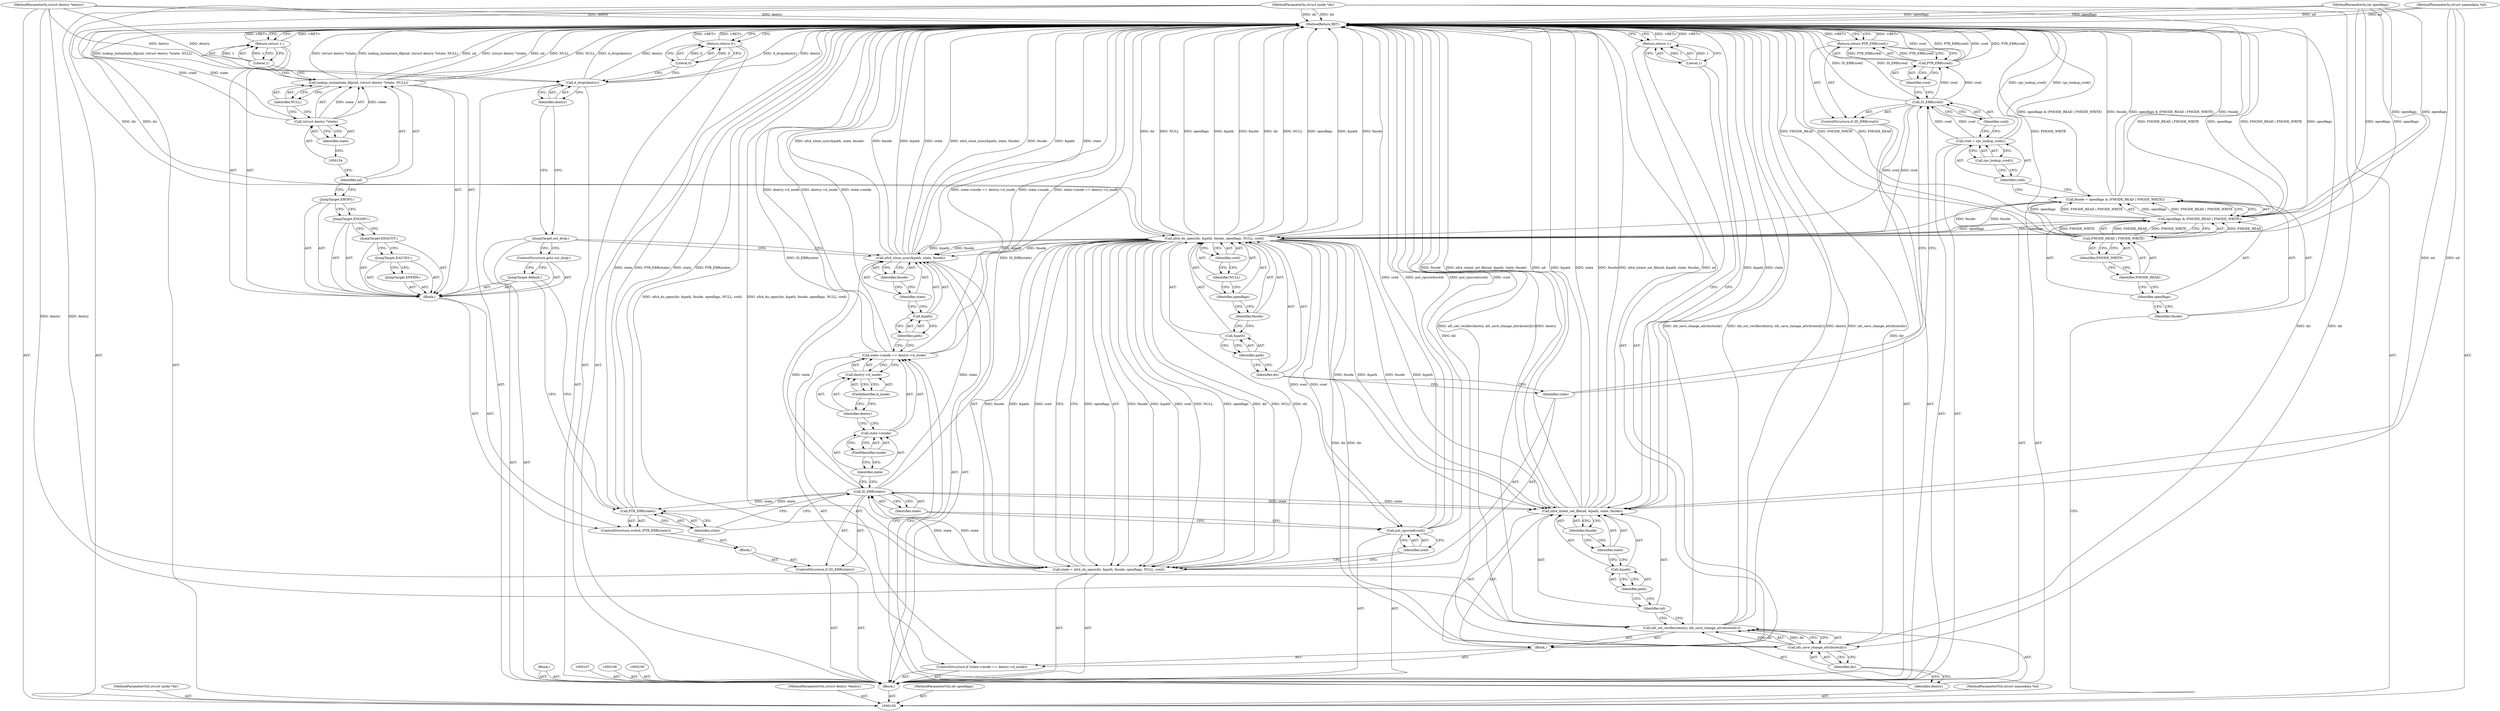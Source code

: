 digraph "0_linux_dc0b027dfadfcb8a5504f7d8052754bf8d501ab9_16" {
"1000192" [label="(MethodReturn,RET)"];
"1000101" [label="(MethodParameterIn,struct inode *dir)"];
"1000293" [label="(MethodParameterOut,struct inode *dir)"];
"1000102" [label="(MethodParameterIn,struct dentry *dentry)"];
"1000294" [label="(MethodParameterOut,struct dentry *dentry)"];
"1000103" [label="(MethodParameterIn,int openflags)"];
"1000295" [label="(MethodParameterOut,int openflags)"];
"1000104" [label="(MethodParameterIn,struct nameidata *nd)"];
"1000296" [label="(MethodParameterOut,struct nameidata *nd)"];
"1000117" [label="(Call,cred = rpc_lookup_cred())"];
"1000118" [label="(Identifier,cred)"];
"1000119" [label="(Call,rpc_lookup_cred())"];
"1000122" [label="(Identifier,cred)"];
"1000120" [label="(ControlStructure,if (IS_ERR(cred)))"];
"1000121" [label="(Call,IS_ERR(cred))"];
"1000124" [label="(Call,PTR_ERR(cred))"];
"1000125" [label="(Identifier,cred)"];
"1000123" [label="(Return,return PTR_ERR(cred);)"];
"1000126" [label="(Call,state = nfs4_do_open(dir, &path, fmode, openflags, NULL, cred))"];
"1000127" [label="(Identifier,state)"];
"1000129" [label="(Identifier,dir)"];
"1000130" [label="(Call,&path)"];
"1000131" [label="(Identifier,path)"];
"1000132" [label="(Identifier,fmode)"];
"1000133" [label="(Identifier,openflags)"];
"1000134" [label="(Identifier,NULL)"];
"1000135" [label="(Identifier,cred)"];
"1000128" [label="(Call,nfs4_do_open(dir, &path, fmode, openflags, NULL, cred))"];
"1000137" [label="(Identifier,cred)"];
"1000136" [label="(Call,put_rpccred(cred))"];
"1000140" [label="(Identifier,state)"];
"1000138" [label="(ControlStructure,if (IS_ERR(state)))"];
"1000141" [label="(Block,)"];
"1000139" [label="(Call,IS_ERR(state))"];
"1000143" [label="(Call,PTR_ERR(state))"];
"1000144" [label="(Identifier,state)"];
"1000145" [label="(Block,)"];
"1000142" [label="(ControlStructure,switch (PTR_ERR(state)))"];
"1000146" [label="(JumpTarget,EPERM:)"];
"1000147" [label="(JumpTarget,EACCES:)"];
"1000105" [label="(Block,)"];
"1000148" [label="(JumpTarget,EDQUOT:)"];
"1000149" [label="(JumpTarget,ENOSPC:)"];
"1000150" [label="(JumpTarget,EROFS:)"];
"1000152" [label="(Identifier,nd)"];
"1000153" [label="(Call,(struct dentry *)state)"];
"1000151" [label="(Call,lookup_instantiate_filp(nd, (struct dentry *)state, NULL))"];
"1000155" [label="(Identifier,state)"];
"1000156" [label="(Identifier,NULL)"];
"1000158" [label="(Literal,1)"];
"1000157" [label="(Return,return 1;)"];
"1000159" [label="(JumpTarget,default:)"];
"1000160" [label="(ControlStructure,goto out_drop;)"];
"1000165" [label="(FieldIdentifier,inode)"];
"1000161" [label="(ControlStructure,if (state->inode == dentry->d_inode))"];
"1000166" [label="(Call,dentry->d_inode)"];
"1000167" [label="(Identifier,dentry)"];
"1000168" [label="(FieldIdentifier,d_inode)"];
"1000169" [label="(Block,)"];
"1000162" [label="(Call,state->inode == dentry->d_inode)"];
"1000163" [label="(Call,state->inode)"];
"1000164" [label="(Identifier,state)"];
"1000106" [label="(Block,)"];
"1000171" [label="(Identifier,dentry)"];
"1000172" [label="(Call,nfs_save_change_attribute(dir))"];
"1000170" [label="(Call,nfs_set_verifier(dentry, nfs_save_change_attribute(dir)))"];
"1000173" [label="(Identifier,dir)"];
"1000174" [label="(Call,nfs4_intent_set_file(nd, &path, state, fmode))"];
"1000175" [label="(Identifier,nd)"];
"1000176" [label="(Call,&path)"];
"1000177" [label="(Identifier,path)"];
"1000178" [label="(Identifier,state)"];
"1000179" [label="(Identifier,fmode)"];
"1000181" [label="(Literal,1)"];
"1000180" [label="(Return,return 1;)"];
"1000182" [label="(Call,nfs4_close_sync(&path, state, fmode))"];
"1000183" [label="(Call,&path)"];
"1000184" [label="(Identifier,path)"];
"1000185" [label="(Identifier,state)"];
"1000186" [label="(Identifier,fmode)"];
"1000187" [label="(JumpTarget,out_drop:)"];
"1000188" [label="(Call,d_drop(dentry))"];
"1000189" [label="(Identifier,dentry)"];
"1000190" [label="(Return,return 0;)"];
"1000191" [label="(Literal,0)"];
"1000112" [label="(Call,openflags & (FMODE_READ | FMODE_WRITE))"];
"1000113" [label="(Identifier,openflags)"];
"1000114" [label="(Call,FMODE_READ | FMODE_WRITE)"];
"1000115" [label="(Identifier,FMODE_READ)"];
"1000116" [label="(Identifier,FMODE_WRITE)"];
"1000110" [label="(Call,fmode = openflags & (FMODE_READ | FMODE_WRITE))"];
"1000111" [label="(Identifier,fmode)"];
"1000192" -> "1000100"  [label="AST: "];
"1000192" -> "1000123"  [label="CFG: "];
"1000192" -> "1000157"  [label="CFG: "];
"1000192" -> "1000180"  [label="CFG: "];
"1000192" -> "1000190"  [label="CFG: "];
"1000170" -> "1000192"  [label="DDG: nfs_save_change_attribute(dir)"];
"1000170" -> "1000192"  [label="DDG: nfs_set_verifier(dentry, nfs_save_change_attribute(dir))"];
"1000170" -> "1000192"  [label="DDG: dentry"];
"1000124" -> "1000192"  [label="DDG: cred"];
"1000124" -> "1000192"  [label="DDG: PTR_ERR(cred)"];
"1000182" -> "1000192"  [label="DDG: state"];
"1000182" -> "1000192"  [label="DDG: nfs4_close_sync(&path, state, fmode)"];
"1000182" -> "1000192"  [label="DDG: fmode"];
"1000182" -> "1000192"  [label="DDG: &path"];
"1000151" -> "1000192"  [label="DDG: lookup_instantiate_filp(nd, (struct dentry *)state, NULL)"];
"1000151" -> "1000192"  [label="DDG: (struct dentry *)state"];
"1000151" -> "1000192"  [label="DDG: nd"];
"1000151" -> "1000192"  [label="DDG: NULL"];
"1000174" -> "1000192"  [label="DDG: &path"];
"1000174" -> "1000192"  [label="DDG: state"];
"1000174" -> "1000192"  [label="DDG: fmode"];
"1000174" -> "1000192"  [label="DDG: nfs4_intent_set_file(nd, &path, state, fmode)"];
"1000174" -> "1000192"  [label="DDG: nd"];
"1000117" -> "1000192"  [label="DDG: rpc_lookup_cred()"];
"1000188" -> "1000192"  [label="DDG: d_drop(dentry)"];
"1000188" -> "1000192"  [label="DDG: dentry"];
"1000128" -> "1000192"  [label="DDG: &path"];
"1000128" -> "1000192"  [label="DDG: fmode"];
"1000128" -> "1000192"  [label="DDG: dir"];
"1000128" -> "1000192"  [label="DDG: NULL"];
"1000128" -> "1000192"  [label="DDG: openflags"];
"1000104" -> "1000192"  [label="DDG: nd"];
"1000112" -> "1000192"  [label="DDG: FMODE_READ | FMODE_WRITE"];
"1000112" -> "1000192"  [label="DDG: openflags"];
"1000139" -> "1000192"  [label="DDG: IS_ERR(state)"];
"1000162" -> "1000192"  [label="DDG: dentry->d_inode"];
"1000162" -> "1000192"  [label="DDG: state->inode"];
"1000162" -> "1000192"  [label="DDG: state->inode == dentry->d_inode"];
"1000153" -> "1000192"  [label="DDG: state"];
"1000103" -> "1000192"  [label="DDG: openflags"];
"1000143" -> "1000192"  [label="DDG: state"];
"1000143" -> "1000192"  [label="DDG: PTR_ERR(state)"];
"1000114" -> "1000192"  [label="DDG: FMODE_READ"];
"1000114" -> "1000192"  [label="DDG: FMODE_WRITE"];
"1000121" -> "1000192"  [label="DDG: IS_ERR(cred)"];
"1000102" -> "1000192"  [label="DDG: dentry"];
"1000110" -> "1000192"  [label="DDG: openflags & (FMODE_READ | FMODE_WRITE)"];
"1000110" -> "1000192"  [label="DDG: fmode"];
"1000101" -> "1000192"  [label="DDG: dir"];
"1000172" -> "1000192"  [label="DDG: dir"];
"1000136" -> "1000192"  [label="DDG: put_rpccred(cred)"];
"1000136" -> "1000192"  [label="DDG: cred"];
"1000126" -> "1000192"  [label="DDG: nfs4_do_open(dir, &path, fmode, openflags, NULL, cred)"];
"1000157" -> "1000192"  [label="DDG: <RET>"];
"1000180" -> "1000192"  [label="DDG: <RET>"];
"1000190" -> "1000192"  [label="DDG: <RET>"];
"1000123" -> "1000192"  [label="DDG: <RET>"];
"1000101" -> "1000100"  [label="AST: "];
"1000101" -> "1000192"  [label="DDG: dir"];
"1000101" -> "1000128"  [label="DDG: dir"];
"1000101" -> "1000172"  [label="DDG: dir"];
"1000293" -> "1000100"  [label="AST: "];
"1000102" -> "1000100"  [label="AST: "];
"1000102" -> "1000192"  [label="DDG: dentry"];
"1000102" -> "1000170"  [label="DDG: dentry"];
"1000102" -> "1000188"  [label="DDG: dentry"];
"1000294" -> "1000100"  [label="AST: "];
"1000103" -> "1000100"  [label="AST: "];
"1000103" -> "1000192"  [label="DDG: openflags"];
"1000103" -> "1000112"  [label="DDG: openflags"];
"1000103" -> "1000128"  [label="DDG: openflags"];
"1000295" -> "1000100"  [label="AST: "];
"1000104" -> "1000100"  [label="AST: "];
"1000104" -> "1000192"  [label="DDG: nd"];
"1000104" -> "1000174"  [label="DDG: nd"];
"1000296" -> "1000100"  [label="AST: "];
"1000117" -> "1000105"  [label="AST: "];
"1000117" -> "1000119"  [label="CFG: "];
"1000118" -> "1000117"  [label="AST: "];
"1000119" -> "1000117"  [label="AST: "];
"1000122" -> "1000117"  [label="CFG: "];
"1000117" -> "1000192"  [label="DDG: rpc_lookup_cred()"];
"1000117" -> "1000121"  [label="DDG: cred"];
"1000118" -> "1000117"  [label="AST: "];
"1000118" -> "1000110"  [label="CFG: "];
"1000119" -> "1000118"  [label="CFG: "];
"1000119" -> "1000117"  [label="AST: "];
"1000119" -> "1000118"  [label="CFG: "];
"1000117" -> "1000119"  [label="CFG: "];
"1000122" -> "1000121"  [label="AST: "];
"1000122" -> "1000117"  [label="CFG: "];
"1000121" -> "1000122"  [label="CFG: "];
"1000120" -> "1000105"  [label="AST: "];
"1000121" -> "1000120"  [label="AST: "];
"1000123" -> "1000120"  [label="AST: "];
"1000121" -> "1000120"  [label="AST: "];
"1000121" -> "1000122"  [label="CFG: "];
"1000122" -> "1000121"  [label="AST: "];
"1000125" -> "1000121"  [label="CFG: "];
"1000127" -> "1000121"  [label="CFG: "];
"1000121" -> "1000192"  [label="DDG: IS_ERR(cred)"];
"1000117" -> "1000121"  [label="DDG: cred"];
"1000121" -> "1000124"  [label="DDG: cred"];
"1000121" -> "1000128"  [label="DDG: cred"];
"1000124" -> "1000123"  [label="AST: "];
"1000124" -> "1000125"  [label="CFG: "];
"1000125" -> "1000124"  [label="AST: "];
"1000123" -> "1000124"  [label="CFG: "];
"1000124" -> "1000192"  [label="DDG: cred"];
"1000124" -> "1000192"  [label="DDG: PTR_ERR(cred)"];
"1000124" -> "1000123"  [label="DDG: PTR_ERR(cred)"];
"1000121" -> "1000124"  [label="DDG: cred"];
"1000125" -> "1000124"  [label="AST: "];
"1000125" -> "1000121"  [label="CFG: "];
"1000124" -> "1000125"  [label="CFG: "];
"1000123" -> "1000120"  [label="AST: "];
"1000123" -> "1000124"  [label="CFG: "];
"1000124" -> "1000123"  [label="AST: "];
"1000192" -> "1000123"  [label="CFG: "];
"1000123" -> "1000192"  [label="DDG: <RET>"];
"1000124" -> "1000123"  [label="DDG: PTR_ERR(cred)"];
"1000126" -> "1000105"  [label="AST: "];
"1000126" -> "1000128"  [label="CFG: "];
"1000127" -> "1000126"  [label="AST: "];
"1000128" -> "1000126"  [label="AST: "];
"1000137" -> "1000126"  [label="CFG: "];
"1000126" -> "1000192"  [label="DDG: nfs4_do_open(dir, &path, fmode, openflags, NULL, cred)"];
"1000128" -> "1000126"  [label="DDG: fmode"];
"1000128" -> "1000126"  [label="DDG: &path"];
"1000128" -> "1000126"  [label="DDG: cred"];
"1000128" -> "1000126"  [label="DDG: NULL"];
"1000128" -> "1000126"  [label="DDG: openflags"];
"1000128" -> "1000126"  [label="DDG: dir"];
"1000126" -> "1000139"  [label="DDG: state"];
"1000127" -> "1000126"  [label="AST: "];
"1000127" -> "1000121"  [label="CFG: "];
"1000129" -> "1000127"  [label="CFG: "];
"1000129" -> "1000128"  [label="AST: "];
"1000129" -> "1000127"  [label="CFG: "];
"1000131" -> "1000129"  [label="CFG: "];
"1000130" -> "1000128"  [label="AST: "];
"1000130" -> "1000131"  [label="CFG: "];
"1000131" -> "1000130"  [label="AST: "];
"1000132" -> "1000130"  [label="CFG: "];
"1000131" -> "1000130"  [label="AST: "];
"1000131" -> "1000129"  [label="CFG: "];
"1000130" -> "1000131"  [label="CFG: "];
"1000132" -> "1000128"  [label="AST: "];
"1000132" -> "1000130"  [label="CFG: "];
"1000133" -> "1000132"  [label="CFG: "];
"1000133" -> "1000128"  [label="AST: "];
"1000133" -> "1000132"  [label="CFG: "];
"1000134" -> "1000133"  [label="CFG: "];
"1000134" -> "1000128"  [label="AST: "];
"1000134" -> "1000133"  [label="CFG: "];
"1000135" -> "1000134"  [label="CFG: "];
"1000135" -> "1000128"  [label="AST: "];
"1000135" -> "1000134"  [label="CFG: "];
"1000128" -> "1000135"  [label="CFG: "];
"1000128" -> "1000126"  [label="AST: "];
"1000128" -> "1000135"  [label="CFG: "];
"1000129" -> "1000128"  [label="AST: "];
"1000130" -> "1000128"  [label="AST: "];
"1000132" -> "1000128"  [label="AST: "];
"1000133" -> "1000128"  [label="AST: "];
"1000134" -> "1000128"  [label="AST: "];
"1000135" -> "1000128"  [label="AST: "];
"1000126" -> "1000128"  [label="CFG: "];
"1000128" -> "1000192"  [label="DDG: &path"];
"1000128" -> "1000192"  [label="DDG: fmode"];
"1000128" -> "1000192"  [label="DDG: dir"];
"1000128" -> "1000192"  [label="DDG: NULL"];
"1000128" -> "1000192"  [label="DDG: openflags"];
"1000128" -> "1000126"  [label="DDG: fmode"];
"1000128" -> "1000126"  [label="DDG: &path"];
"1000128" -> "1000126"  [label="DDG: cred"];
"1000128" -> "1000126"  [label="DDG: NULL"];
"1000128" -> "1000126"  [label="DDG: openflags"];
"1000128" -> "1000126"  [label="DDG: dir"];
"1000101" -> "1000128"  [label="DDG: dir"];
"1000110" -> "1000128"  [label="DDG: fmode"];
"1000112" -> "1000128"  [label="DDG: openflags"];
"1000103" -> "1000128"  [label="DDG: openflags"];
"1000121" -> "1000128"  [label="DDG: cred"];
"1000128" -> "1000136"  [label="DDG: cred"];
"1000128" -> "1000172"  [label="DDG: dir"];
"1000128" -> "1000174"  [label="DDG: &path"];
"1000128" -> "1000174"  [label="DDG: fmode"];
"1000128" -> "1000182"  [label="DDG: &path"];
"1000128" -> "1000182"  [label="DDG: fmode"];
"1000137" -> "1000136"  [label="AST: "];
"1000137" -> "1000126"  [label="CFG: "];
"1000136" -> "1000137"  [label="CFG: "];
"1000136" -> "1000105"  [label="AST: "];
"1000136" -> "1000137"  [label="CFG: "];
"1000137" -> "1000136"  [label="AST: "];
"1000140" -> "1000136"  [label="CFG: "];
"1000136" -> "1000192"  [label="DDG: put_rpccred(cred)"];
"1000136" -> "1000192"  [label="DDG: cred"];
"1000128" -> "1000136"  [label="DDG: cred"];
"1000140" -> "1000139"  [label="AST: "];
"1000140" -> "1000136"  [label="CFG: "];
"1000139" -> "1000140"  [label="CFG: "];
"1000138" -> "1000105"  [label="AST: "];
"1000139" -> "1000138"  [label="AST: "];
"1000141" -> "1000138"  [label="AST: "];
"1000141" -> "1000138"  [label="AST: "];
"1000142" -> "1000141"  [label="AST: "];
"1000139" -> "1000138"  [label="AST: "];
"1000139" -> "1000140"  [label="CFG: "];
"1000140" -> "1000139"  [label="AST: "];
"1000144" -> "1000139"  [label="CFG: "];
"1000164" -> "1000139"  [label="CFG: "];
"1000139" -> "1000192"  [label="DDG: IS_ERR(state)"];
"1000126" -> "1000139"  [label="DDG: state"];
"1000139" -> "1000143"  [label="DDG: state"];
"1000139" -> "1000174"  [label="DDG: state"];
"1000139" -> "1000182"  [label="DDG: state"];
"1000143" -> "1000142"  [label="AST: "];
"1000143" -> "1000144"  [label="CFG: "];
"1000144" -> "1000143"  [label="AST: "];
"1000159" -> "1000143"  [label="CFG: "];
"1000143" -> "1000192"  [label="DDG: state"];
"1000143" -> "1000192"  [label="DDG: PTR_ERR(state)"];
"1000139" -> "1000143"  [label="DDG: state"];
"1000144" -> "1000143"  [label="AST: "];
"1000144" -> "1000139"  [label="CFG: "];
"1000143" -> "1000144"  [label="CFG: "];
"1000145" -> "1000142"  [label="AST: "];
"1000146" -> "1000145"  [label="AST: "];
"1000147" -> "1000145"  [label="AST: "];
"1000148" -> "1000145"  [label="AST: "];
"1000149" -> "1000145"  [label="AST: "];
"1000150" -> "1000145"  [label="AST: "];
"1000151" -> "1000145"  [label="AST: "];
"1000157" -> "1000145"  [label="AST: "];
"1000159" -> "1000145"  [label="AST: "];
"1000160" -> "1000145"  [label="AST: "];
"1000142" -> "1000141"  [label="AST: "];
"1000143" -> "1000142"  [label="AST: "];
"1000145" -> "1000142"  [label="AST: "];
"1000146" -> "1000145"  [label="AST: "];
"1000147" -> "1000146"  [label="CFG: "];
"1000147" -> "1000145"  [label="AST: "];
"1000147" -> "1000146"  [label="CFG: "];
"1000148" -> "1000147"  [label="CFG: "];
"1000105" -> "1000100"  [label="AST: "];
"1000106" -> "1000105"  [label="AST: "];
"1000107" -> "1000105"  [label="AST: "];
"1000108" -> "1000105"  [label="AST: "];
"1000109" -> "1000105"  [label="AST: "];
"1000110" -> "1000105"  [label="AST: "];
"1000117" -> "1000105"  [label="AST: "];
"1000120" -> "1000105"  [label="AST: "];
"1000126" -> "1000105"  [label="AST: "];
"1000136" -> "1000105"  [label="AST: "];
"1000138" -> "1000105"  [label="AST: "];
"1000161" -> "1000105"  [label="AST: "];
"1000182" -> "1000105"  [label="AST: "];
"1000187" -> "1000105"  [label="AST: "];
"1000188" -> "1000105"  [label="AST: "];
"1000190" -> "1000105"  [label="AST: "];
"1000148" -> "1000145"  [label="AST: "];
"1000148" -> "1000147"  [label="CFG: "];
"1000149" -> "1000148"  [label="CFG: "];
"1000149" -> "1000145"  [label="AST: "];
"1000149" -> "1000148"  [label="CFG: "];
"1000150" -> "1000149"  [label="CFG: "];
"1000150" -> "1000145"  [label="AST: "];
"1000150" -> "1000149"  [label="CFG: "];
"1000152" -> "1000150"  [label="CFG: "];
"1000152" -> "1000151"  [label="AST: "];
"1000152" -> "1000150"  [label="CFG: "];
"1000154" -> "1000152"  [label="CFG: "];
"1000153" -> "1000151"  [label="AST: "];
"1000153" -> "1000155"  [label="CFG: "];
"1000154" -> "1000153"  [label="AST: "];
"1000155" -> "1000153"  [label="AST: "];
"1000156" -> "1000153"  [label="CFG: "];
"1000153" -> "1000192"  [label="DDG: state"];
"1000153" -> "1000151"  [label="DDG: state"];
"1000151" -> "1000145"  [label="AST: "];
"1000151" -> "1000156"  [label="CFG: "];
"1000152" -> "1000151"  [label="AST: "];
"1000153" -> "1000151"  [label="AST: "];
"1000156" -> "1000151"  [label="AST: "];
"1000158" -> "1000151"  [label="CFG: "];
"1000151" -> "1000192"  [label="DDG: lookup_instantiate_filp(nd, (struct dentry *)state, NULL)"];
"1000151" -> "1000192"  [label="DDG: (struct dentry *)state"];
"1000151" -> "1000192"  [label="DDG: nd"];
"1000151" -> "1000192"  [label="DDG: NULL"];
"1000153" -> "1000151"  [label="DDG: state"];
"1000155" -> "1000153"  [label="AST: "];
"1000155" -> "1000154"  [label="CFG: "];
"1000153" -> "1000155"  [label="CFG: "];
"1000156" -> "1000151"  [label="AST: "];
"1000156" -> "1000153"  [label="CFG: "];
"1000151" -> "1000156"  [label="CFG: "];
"1000158" -> "1000157"  [label="AST: "];
"1000158" -> "1000151"  [label="CFG: "];
"1000157" -> "1000158"  [label="CFG: "];
"1000158" -> "1000157"  [label="DDG: 1"];
"1000157" -> "1000145"  [label="AST: "];
"1000157" -> "1000158"  [label="CFG: "];
"1000158" -> "1000157"  [label="AST: "];
"1000192" -> "1000157"  [label="CFG: "];
"1000157" -> "1000192"  [label="DDG: <RET>"];
"1000158" -> "1000157"  [label="DDG: 1"];
"1000159" -> "1000145"  [label="AST: "];
"1000159" -> "1000143"  [label="CFG: "];
"1000160" -> "1000159"  [label="CFG: "];
"1000160" -> "1000145"  [label="AST: "];
"1000160" -> "1000159"  [label="CFG: "];
"1000187" -> "1000160"  [label="CFG: "];
"1000165" -> "1000163"  [label="AST: "];
"1000165" -> "1000164"  [label="CFG: "];
"1000163" -> "1000165"  [label="CFG: "];
"1000161" -> "1000105"  [label="AST: "];
"1000162" -> "1000161"  [label="AST: "];
"1000169" -> "1000161"  [label="AST: "];
"1000166" -> "1000162"  [label="AST: "];
"1000166" -> "1000168"  [label="CFG: "];
"1000167" -> "1000166"  [label="AST: "];
"1000168" -> "1000166"  [label="AST: "];
"1000162" -> "1000166"  [label="CFG: "];
"1000167" -> "1000166"  [label="AST: "];
"1000167" -> "1000163"  [label="CFG: "];
"1000168" -> "1000167"  [label="CFG: "];
"1000168" -> "1000166"  [label="AST: "];
"1000168" -> "1000167"  [label="CFG: "];
"1000166" -> "1000168"  [label="CFG: "];
"1000169" -> "1000161"  [label="AST: "];
"1000170" -> "1000169"  [label="AST: "];
"1000174" -> "1000169"  [label="AST: "];
"1000180" -> "1000169"  [label="AST: "];
"1000162" -> "1000161"  [label="AST: "];
"1000162" -> "1000166"  [label="CFG: "];
"1000163" -> "1000162"  [label="AST: "];
"1000166" -> "1000162"  [label="AST: "];
"1000171" -> "1000162"  [label="CFG: "];
"1000184" -> "1000162"  [label="CFG: "];
"1000162" -> "1000192"  [label="DDG: dentry->d_inode"];
"1000162" -> "1000192"  [label="DDG: state->inode"];
"1000162" -> "1000192"  [label="DDG: state->inode == dentry->d_inode"];
"1000163" -> "1000162"  [label="AST: "];
"1000163" -> "1000165"  [label="CFG: "];
"1000164" -> "1000163"  [label="AST: "];
"1000165" -> "1000163"  [label="AST: "];
"1000167" -> "1000163"  [label="CFG: "];
"1000164" -> "1000163"  [label="AST: "];
"1000164" -> "1000139"  [label="CFG: "];
"1000165" -> "1000164"  [label="CFG: "];
"1000106" -> "1000105"  [label="AST: "];
"1000171" -> "1000170"  [label="AST: "];
"1000171" -> "1000162"  [label="CFG: "];
"1000173" -> "1000171"  [label="CFG: "];
"1000172" -> "1000170"  [label="AST: "];
"1000172" -> "1000173"  [label="CFG: "];
"1000173" -> "1000172"  [label="AST: "];
"1000170" -> "1000172"  [label="CFG: "];
"1000172" -> "1000192"  [label="DDG: dir"];
"1000172" -> "1000170"  [label="DDG: dir"];
"1000128" -> "1000172"  [label="DDG: dir"];
"1000101" -> "1000172"  [label="DDG: dir"];
"1000170" -> "1000169"  [label="AST: "];
"1000170" -> "1000172"  [label="CFG: "];
"1000171" -> "1000170"  [label="AST: "];
"1000172" -> "1000170"  [label="AST: "];
"1000175" -> "1000170"  [label="CFG: "];
"1000170" -> "1000192"  [label="DDG: nfs_save_change_attribute(dir)"];
"1000170" -> "1000192"  [label="DDG: nfs_set_verifier(dentry, nfs_save_change_attribute(dir))"];
"1000170" -> "1000192"  [label="DDG: dentry"];
"1000102" -> "1000170"  [label="DDG: dentry"];
"1000172" -> "1000170"  [label="DDG: dir"];
"1000173" -> "1000172"  [label="AST: "];
"1000173" -> "1000171"  [label="CFG: "];
"1000172" -> "1000173"  [label="CFG: "];
"1000174" -> "1000169"  [label="AST: "];
"1000174" -> "1000179"  [label="CFG: "];
"1000175" -> "1000174"  [label="AST: "];
"1000176" -> "1000174"  [label="AST: "];
"1000178" -> "1000174"  [label="AST: "];
"1000179" -> "1000174"  [label="AST: "];
"1000181" -> "1000174"  [label="CFG: "];
"1000174" -> "1000192"  [label="DDG: &path"];
"1000174" -> "1000192"  [label="DDG: state"];
"1000174" -> "1000192"  [label="DDG: fmode"];
"1000174" -> "1000192"  [label="DDG: nfs4_intent_set_file(nd, &path, state, fmode)"];
"1000174" -> "1000192"  [label="DDG: nd"];
"1000104" -> "1000174"  [label="DDG: nd"];
"1000128" -> "1000174"  [label="DDG: &path"];
"1000128" -> "1000174"  [label="DDG: fmode"];
"1000139" -> "1000174"  [label="DDG: state"];
"1000175" -> "1000174"  [label="AST: "];
"1000175" -> "1000170"  [label="CFG: "];
"1000177" -> "1000175"  [label="CFG: "];
"1000176" -> "1000174"  [label="AST: "];
"1000176" -> "1000177"  [label="CFG: "];
"1000177" -> "1000176"  [label="AST: "];
"1000178" -> "1000176"  [label="CFG: "];
"1000177" -> "1000176"  [label="AST: "];
"1000177" -> "1000175"  [label="CFG: "];
"1000176" -> "1000177"  [label="CFG: "];
"1000178" -> "1000174"  [label="AST: "];
"1000178" -> "1000176"  [label="CFG: "];
"1000179" -> "1000178"  [label="CFG: "];
"1000179" -> "1000174"  [label="AST: "];
"1000179" -> "1000178"  [label="CFG: "];
"1000174" -> "1000179"  [label="CFG: "];
"1000181" -> "1000180"  [label="AST: "];
"1000181" -> "1000174"  [label="CFG: "];
"1000180" -> "1000181"  [label="CFG: "];
"1000181" -> "1000180"  [label="DDG: 1"];
"1000180" -> "1000169"  [label="AST: "];
"1000180" -> "1000181"  [label="CFG: "];
"1000181" -> "1000180"  [label="AST: "];
"1000192" -> "1000180"  [label="CFG: "];
"1000180" -> "1000192"  [label="DDG: <RET>"];
"1000181" -> "1000180"  [label="DDG: 1"];
"1000182" -> "1000105"  [label="AST: "];
"1000182" -> "1000186"  [label="CFG: "];
"1000183" -> "1000182"  [label="AST: "];
"1000185" -> "1000182"  [label="AST: "];
"1000186" -> "1000182"  [label="AST: "];
"1000187" -> "1000182"  [label="CFG: "];
"1000182" -> "1000192"  [label="DDG: state"];
"1000182" -> "1000192"  [label="DDG: nfs4_close_sync(&path, state, fmode)"];
"1000182" -> "1000192"  [label="DDG: fmode"];
"1000182" -> "1000192"  [label="DDG: &path"];
"1000128" -> "1000182"  [label="DDG: &path"];
"1000128" -> "1000182"  [label="DDG: fmode"];
"1000139" -> "1000182"  [label="DDG: state"];
"1000183" -> "1000182"  [label="AST: "];
"1000183" -> "1000184"  [label="CFG: "];
"1000184" -> "1000183"  [label="AST: "];
"1000185" -> "1000183"  [label="CFG: "];
"1000184" -> "1000183"  [label="AST: "];
"1000184" -> "1000162"  [label="CFG: "];
"1000183" -> "1000184"  [label="CFG: "];
"1000185" -> "1000182"  [label="AST: "];
"1000185" -> "1000183"  [label="CFG: "];
"1000186" -> "1000185"  [label="CFG: "];
"1000186" -> "1000182"  [label="AST: "];
"1000186" -> "1000185"  [label="CFG: "];
"1000182" -> "1000186"  [label="CFG: "];
"1000187" -> "1000105"  [label="AST: "];
"1000187" -> "1000182"  [label="CFG: "];
"1000187" -> "1000160"  [label="CFG: "];
"1000189" -> "1000187"  [label="CFG: "];
"1000188" -> "1000105"  [label="AST: "];
"1000188" -> "1000189"  [label="CFG: "];
"1000189" -> "1000188"  [label="AST: "];
"1000191" -> "1000188"  [label="CFG: "];
"1000188" -> "1000192"  [label="DDG: d_drop(dentry)"];
"1000188" -> "1000192"  [label="DDG: dentry"];
"1000102" -> "1000188"  [label="DDG: dentry"];
"1000189" -> "1000188"  [label="AST: "];
"1000189" -> "1000187"  [label="CFG: "];
"1000188" -> "1000189"  [label="CFG: "];
"1000190" -> "1000105"  [label="AST: "];
"1000190" -> "1000191"  [label="CFG: "];
"1000191" -> "1000190"  [label="AST: "];
"1000192" -> "1000190"  [label="CFG: "];
"1000190" -> "1000192"  [label="DDG: <RET>"];
"1000191" -> "1000190"  [label="DDG: 0"];
"1000191" -> "1000190"  [label="AST: "];
"1000191" -> "1000188"  [label="CFG: "];
"1000190" -> "1000191"  [label="CFG: "];
"1000191" -> "1000190"  [label="DDG: 0"];
"1000112" -> "1000110"  [label="AST: "];
"1000112" -> "1000114"  [label="CFG: "];
"1000113" -> "1000112"  [label="AST: "];
"1000114" -> "1000112"  [label="AST: "];
"1000110" -> "1000112"  [label="CFG: "];
"1000112" -> "1000192"  [label="DDG: FMODE_READ | FMODE_WRITE"];
"1000112" -> "1000192"  [label="DDG: openflags"];
"1000112" -> "1000110"  [label="DDG: openflags"];
"1000112" -> "1000110"  [label="DDG: FMODE_READ | FMODE_WRITE"];
"1000103" -> "1000112"  [label="DDG: openflags"];
"1000114" -> "1000112"  [label="DDG: FMODE_READ"];
"1000114" -> "1000112"  [label="DDG: FMODE_WRITE"];
"1000112" -> "1000128"  [label="DDG: openflags"];
"1000113" -> "1000112"  [label="AST: "];
"1000113" -> "1000111"  [label="CFG: "];
"1000115" -> "1000113"  [label="CFG: "];
"1000114" -> "1000112"  [label="AST: "];
"1000114" -> "1000116"  [label="CFG: "];
"1000115" -> "1000114"  [label="AST: "];
"1000116" -> "1000114"  [label="AST: "];
"1000112" -> "1000114"  [label="CFG: "];
"1000114" -> "1000192"  [label="DDG: FMODE_READ"];
"1000114" -> "1000192"  [label="DDG: FMODE_WRITE"];
"1000114" -> "1000112"  [label="DDG: FMODE_READ"];
"1000114" -> "1000112"  [label="DDG: FMODE_WRITE"];
"1000115" -> "1000114"  [label="AST: "];
"1000115" -> "1000113"  [label="CFG: "];
"1000116" -> "1000115"  [label="CFG: "];
"1000116" -> "1000114"  [label="AST: "];
"1000116" -> "1000115"  [label="CFG: "];
"1000114" -> "1000116"  [label="CFG: "];
"1000110" -> "1000105"  [label="AST: "];
"1000110" -> "1000112"  [label="CFG: "];
"1000111" -> "1000110"  [label="AST: "];
"1000112" -> "1000110"  [label="AST: "];
"1000118" -> "1000110"  [label="CFG: "];
"1000110" -> "1000192"  [label="DDG: openflags & (FMODE_READ | FMODE_WRITE)"];
"1000110" -> "1000192"  [label="DDG: fmode"];
"1000112" -> "1000110"  [label="DDG: openflags"];
"1000112" -> "1000110"  [label="DDG: FMODE_READ | FMODE_WRITE"];
"1000110" -> "1000128"  [label="DDG: fmode"];
"1000111" -> "1000110"  [label="AST: "];
"1000111" -> "1000100"  [label="CFG: "];
"1000113" -> "1000111"  [label="CFG: "];
}
